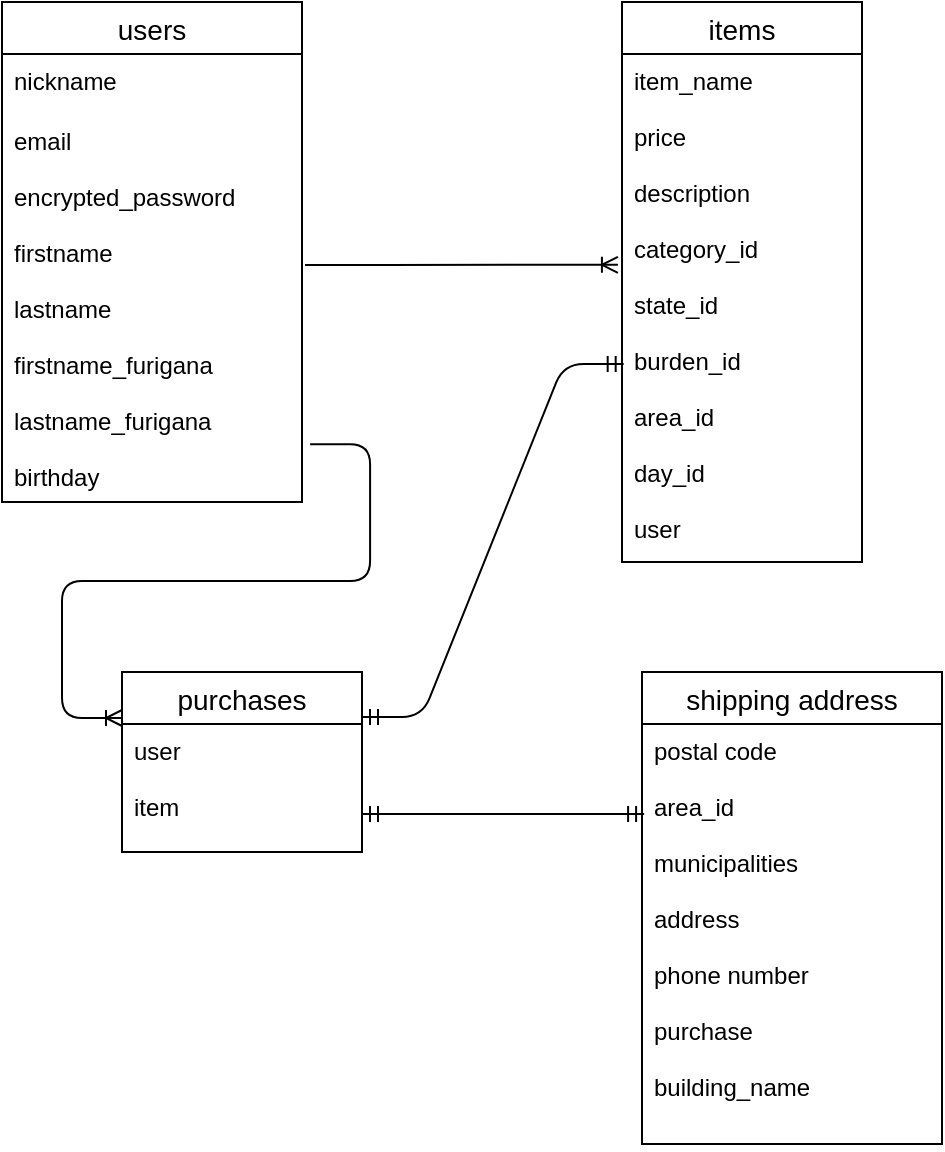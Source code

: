<mxfile version="13.10.0" type="embed">
    <diagram id="k1YN80HeexdoRviu-JpK" name="ページ1">
        <mxGraphModel dx="968" dy="583" grid="1" gridSize="10" guides="1" tooltips="1" connect="1" arrows="1" fold="1" page="1" pageScale="1" pageWidth="827" pageHeight="1169" math="0" shadow="0">
            <root>
                <mxCell id="0"/>
                <mxCell id="1" parent="0"/>
                <mxCell id="57" value="users" style="swimlane;fontStyle=0;childLayout=stackLayout;horizontal=1;startSize=26;horizontalStack=0;resizeParent=1;resizeParentMax=0;resizeLast=0;collapsible=1;marginBottom=0;align=center;fontSize=14;shadow=0;" parent="1" vertex="1">
                    <mxGeometry x="170" y="35" width="150" height="250" as="geometry"/>
                </mxCell>
                <mxCell id="59" value="nickname" style="text;strokeColor=none;fillColor=none;spacingLeft=4;spacingRight=4;overflow=hidden;rotatable=0;points=[[0,0.5],[1,0.5]];portConstraint=eastwest;fontSize=12;" parent="57" vertex="1">
                    <mxGeometry y="26" width="150" height="30" as="geometry"/>
                </mxCell>
                <mxCell id="60" value="email&#10;&#10;encrypted_password&#10;&#10;firstname&#10;&#10;lastname&#10;&#10;firstname_furigana&#10;&#10;lastname_furigana &#10;&#10;birthday" style="text;strokeColor=none;fillColor=none;spacingLeft=4;spacingRight=4;overflow=hidden;rotatable=0;points=[[0,0.5],[1,0.5]];portConstraint=eastwest;fontSize=12;" parent="57" vertex="1">
                    <mxGeometry y="56" width="150" height="194" as="geometry"/>
                </mxCell>
                <mxCell id="74" value="items" style="swimlane;fontStyle=0;childLayout=stackLayout;horizontal=1;startSize=26;horizontalStack=0;resizeParent=1;resizeParentMax=0;resizeLast=0;collapsible=1;marginBottom=0;align=center;fontSize=14;shadow=0;" parent="1" vertex="1">

                    <mxGeometry x="480" y="35" width="120" height="280" as="geometry"/>
                </mxCell>
                <mxCell id="75" value="item_name&#10;&#10;price&#10;&#10;description&#10;&#10;category_id&#10;&#10;state_id&#10;&#10;burden_id&#10;&#10;area_id&#10;&#10;day_id&#10;&#10;user" style="text;strokeColor=none;fillColor=none;spacingLeft=4;spacingRight=4;overflow=hidden;rotatable=0;points=[[0,0.5],[1,0.5]];portConstraint=eastwest;fontSize=12;" parent="74" vertex="1">
                    <mxGeometry y="26" width="120" height="254" as="geometry"/>
                </mxCell>
                <mxCell id="78" value="purchases" style="swimlane;fontStyle=0;childLayout=stackLayout;horizontal=1;startSize=26;horizontalStack=0;resizeParent=1;resizeParentMax=0;resizeLast=0;collapsible=1;marginBottom=0;align=center;fontSize=14;shadow=0;" parent="1" vertex="1">
                    <mxGeometry x="230" y="370" width="120" height="90" as="geometry"/>
                </mxCell>
                <mxCell id="80" value="user&#10;&#10;item" style="text;strokeColor=none;fillColor=none;spacingLeft=4;spacingRight=4;overflow=hidden;rotatable=0;points=[[0,0.5],[1,0.5]];portConstraint=eastwest;fontSize=12;" parent="78" vertex="1">
                    <mxGeometry y="26" width="120" height="64" as="geometry"/>
                </mxCell>
                <mxCell id="82" value="shipping address" style="swimlane;fontStyle=0;childLayout=stackLayout;horizontal=1;startSize=26;horizontalStack=0;resizeParent=1;resizeParentMax=0;resizeLast=0;collapsible=1;marginBottom=0;align=center;fontSize=14;shadow=0;" parent="1" vertex="1">
                    <mxGeometry x="490" y="370" width="150" height="236" as="geometry"/>
                </mxCell>
                <mxCell id="85" value="postal code&#10;&#10;area_id&#10;&#10;municipalities&#10;&#10;address&#10;&#10;phone number&#10;&#10;purchase&#10;&#10;building_name" style="text;strokeColor=none;fillColor=none;spacingLeft=4;spacingRight=4;overflow=hidden;rotatable=0;points=[[0,0.5],[1,0.5]];portConstraint=eastwest;fontSize=12;" parent="82" vertex="1">
                    <mxGeometry y="26" width="150" height="210" as="geometry"/>
                </mxCell>
                <mxCell id="87" value="" style="edgeStyle=entityRelationEdgeStyle;fontSize=12;html=1;endArrow=ERoneToMany;exitX=1.01;exitY=0.389;exitDx=0;exitDy=0;exitPerimeter=0;entryX=-0.017;entryY=0.415;entryDx=0;entryDy=0;entryPerimeter=0;" parent="1" source="60" target="75" edge="1">
                    <mxGeometry width="100" height="100" relative="1" as="geometry">
                        <mxPoint x="280" y="153" as="sourcePoint"/>
                        <mxPoint x="478" y="160" as="targetPoint"/>
                    </mxGeometry>
                </mxCell>
                <mxCell id="88" value="" style="edgeStyle=entityRelationEdgeStyle;fontSize=12;html=1;endArrow=ERoneToMany;exitX=1.027;exitY=0.851;exitDx=0;exitDy=0;exitPerimeter=0;" parent="1" source="60" edge="1">
                    <mxGeometry width="100" height="100" relative="1" as="geometry">
                        <mxPoint x="325" y="260" as="sourcePoint"/>

                        <mxPoint x="230" y="393" as="targetPoint"/>
                    </mxGeometry>
                </mxCell>
                <mxCell id="89" value="" style="edgeStyle=entityRelationEdgeStyle;fontSize=12;html=1;endArrow=ERmandOne;startArrow=ERmandOne;exitX=1;exitY=0.25;exitDx=0;exitDy=0;entryX=0.007;entryY=0.61;entryDx=0;entryDy=0;entryPerimeter=0;" parent="1" source="78" target="75" edge="1">
                    <mxGeometry width="100" height="100" relative="1" as="geometry">
                        <mxPoint x="390" y="320" as="sourcePoint"/>
                        <mxPoint x="530" y="200" as="targetPoint"/>
                    </mxGeometry>
                </mxCell>

                <mxCell id="90" value="" style="edgeStyle=entityRelationEdgeStyle;fontSize=12;html=1;endArrow=ERmandOne;startArrow=ERmandOne;exitX=1;exitY=0.703;exitDx=0;exitDy=0;entryX=0.007;entryY=0.214;entryDx=0;entryDy=0;entryPerimeter=0;exitPerimeter=0;" parent="1" source="80" target="85" edge="1">
                    <mxGeometry width="100" height="100" relative="1" as="geometry">
                        <mxPoint x="390" y="320" as="sourcePoint"/>
                        <mxPoint x="357" y="390" as="targetPoint"/>
                    </mxGeometry>
                </mxCell>
            </root>
        </mxGraphModel>
    </diagram>
</mxfile>